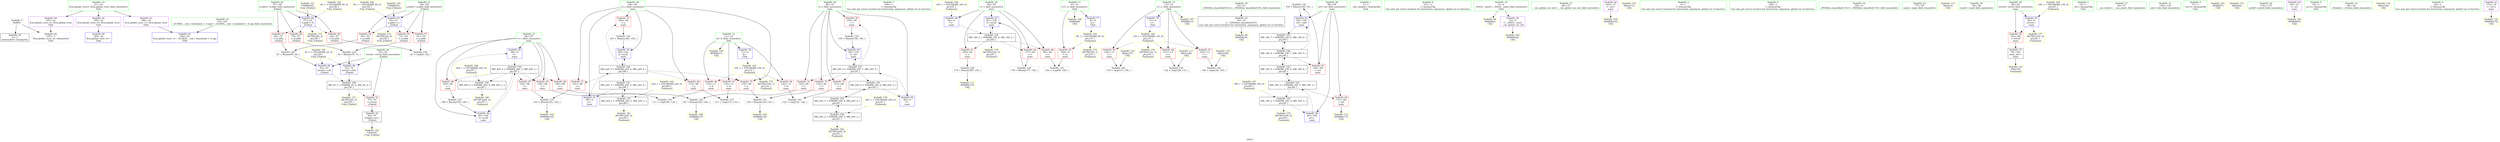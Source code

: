 digraph "SVFG" {
	label="SVFG";

	Node0x55c8aa5bb8c0 [shape=record,color=grey,label="{NodeID: 0\nNullPtr}"];
	Node0x55c8aa5bb8c0 -> Node0x55c8aa5d34a0[style=solid];
	Node0x55c8aa5bb8c0 -> Node0x55c8aa5d6da0[style=solid];
	Node0x55c8aa5e79a0 [shape=record,color=yellow,style=double,label="{NodeID: 173\nRETMU(6V_2)\npts\{58 \}\nFun[_Z3absii]}"];
	Node0x55c8aa5d7450 [shape=record,color=blue,label="{NodeID: 90\n86\<--9\ni\<--\nmain\n}"];
	Node0x55c8aa5d7450 -> Node0x55c8aa5e2bb0[style=dashed];
	Node0x55c8aa5cb150 [shape=record,color=green,label="{NodeID: 7\n106\<--1\n\<--dummyObj\nCan only get source location for instruction, argument, global var or function.}"];
	Node0x55c8aa5e7ff0 [shape=record,color=yellow,style=double,label="{NodeID: 180\nRETMU(20V_2)\npts\{87 \}\nFun[main]}"];
	Node0x55c8aa5d41c0 [shape=record,color=blue,label="{NodeID: 97\n82\<--178\nt\<--inc29\nmain\n}"];
	Node0x55c8aa5d41c0 -> Node0x55c8aa5e3fb0[style=dashed];
	Node0x55c8aa5d2470 [shape=record,color=green,label="{NodeID: 14\n21\<--25\nllvm.global_ctors\<--llvm.global_ctors_field_insensitive\nGlob }"];
	Node0x55c8aa5d2470 -> Node0x55c8aa5d3b80[style=solid];
	Node0x55c8aa5d2470 -> Node0x55c8aa5d3c80[style=solid];
	Node0x55c8aa5d2470 -> Node0x55c8aa5d3d80[style=solid];
	Node0x55c8aa5d4770 [shape=record,color=yellow,style=double,label="{NodeID: 104\nAPARM(8)\nCS[]}"];
	Node0x55c8aa5d2920 [shape=record,color=green,label="{NodeID: 21\n55\<--56\na.addr\<--a.addr_field_insensitive\n_Z3absii\n}"];
	Node0x55c8aa5d2920 -> Node0x55c8aa5d5520[style=solid];
	Node0x55c8aa5d2920 -> Node0x55c8aa5d55f0[style=solid];
	Node0x55c8aa5d2920 -> Node0x55c8aa5d56c0[style=solid];
	Node0x55c8aa5d2920 -> Node0x55c8aa5d6ea0[style=solid];
	Node0x55c8aa5d8d90 [shape=record,color=yellow,style=double,label="{NodeID: 111\nAPARM(170)\nCS[]}"];
	Node0x55c8aa5d2f00 [shape=record,color=green,label="{NodeID: 28\n88\<--89\nj\<--j_field_insensitive\nmain\n}"];
	Node0x55c8aa5d2f00 -> Node0x55c8aa5d6220[style=solid];
	Node0x55c8aa5d2f00 -> Node0x55c8aa5d62f0[style=solid];
	Node0x55c8aa5d2f00 -> Node0x55c8aa5d63c0[style=solid];
	Node0x55c8aa5d2f00 -> Node0x55c8aa5d6490[style=solid];
	Node0x55c8aa5d2f00 -> Node0x55c8aa5d7520[style=solid];
	Node0x55c8aa5d2f00 -> Node0x55c8aa5d7860[style=solid];
	Node0x55c8aa5d9200 [shape=record,color=yellow,style=double,label="{NodeID: 118\nARet(137)\nCS[]}"];
	Node0x55c8aa5d9200 -> Node0x55c8aa5dba00[style=solid];
	Node0x55c8aa5d35a0 [shape=record,color=black,label="{NodeID: 35\n34\<--35\n\<--_ZNSt8ios_base4InitD1Ev\nCan only get source location for instruction, argument, global var or function.}"];
	Node0x55c8aa5d35a0 -> Node0x55c8aa5d4360[style=solid];
	Node0x55c8aa5d9bb0 [shape=record,color=grey,label="{NodeID: 125\n178 = Binary(177, 156, )\n}"];
	Node0x55c8aa5d9bb0 -> Node0x55c8aa5d41c0[style=solid];
	Node0x55c8aa5d3b80 [shape=record,color=purple,label="{NodeID: 42\n195\<--21\nllvm.global_ctors_0\<--llvm.global_ctors\nGlob }"];
	Node0x55c8aa5d3b80 -> Node0x55c8aa5d6ba0[style=solid];
	Node0x55c8aa5da630 [shape=record,color=grey,label="{NodeID: 132\n150 = Binary(149, 151, )\n}"];
	Node0x55c8aa5da630 -> Node0x55c8aa5d76c0[style=solid];
	Node0x55c8aa5d51e0 [shape=record,color=red,label="{NodeID: 49\n131\<--13\n\<--v\nmain\n}"];
	Node0x55c8aa5d51e0 -> Node0x55c8aa5db900[style=solid];
	Node0x55c8aa5db900 [shape=record,color=grey,label="{NodeID: 139\n132 = cmp(128, 131, )\n}"];
	Node0x55c8aa5d5790 [shape=record,color=red,label="{NodeID: 56\n62\<--57\n\<--b.addr\n_Z3absii\n}"];
	Node0x55c8aa5d5790 -> Node0x55c8aa5d4f10[style=solid];
	Node0x55c8aa5e17b0 [shape=record,color=black,label="{NodeID: 146\nMR_18V_6 = PHI(MR_18V_7, MR_18V_5, )\npts\{85 \}\n}"];
	Node0x55c8aa5e17b0 -> Node0x55c8aa5d5d40[style=dashed];
	Node0x55c8aa5e17b0 -> Node0x55c8aa5d76c0[style=dashed];
	Node0x55c8aa5e17b0 -> Node0x55c8aa5e08b0[style=dashed];
	Node0x55c8aa5e17b0 -> Node0x55c8aa5e3ab0[style=dashed];
	Node0x55c8aa5d5d40 [shape=record,color=red,label="{NodeID: 63\n149\<--84\n\<--ret\nmain\n}"];
	Node0x55c8aa5d5d40 -> Node0x55c8aa5da630[style=solid];
	Node0x55c8aa5e3ab0 [shape=record,color=black,label="{NodeID: 153\nMR_18V_7 = PHI(MR_18V_8, MR_18V_6, )\npts\{85 \}\n}"];
	Node0x55c8aa5e3ab0 -> Node0x55c8aa5e17b0[style=dashed];
	Node0x55c8aa5d62f0 [shape=record,color=red,label="{NodeID: 70\n135\<--88\n\<--j\nmain\n}"];
	Node0x55c8aa5d62f0 -> Node0x55c8aa5da4b0[style=solid];
	Node0x55c8aa5e63d0 [shape=record,color=yellow,style=double,label="{NodeID: 160\n4V_1 = ENCHI(MR_4V_0)\npts\{56 \}\nFun[_Z3absii]}"];
	Node0x55c8aa5e63d0 -> Node0x55c8aa5d6ea0[style=dashed];
	Node0x55c8aa5d68a0 [shape=record,color=blue,label="{NodeID: 77\n8\<--9\ntc\<--\nGlob }"];
	Node0x55c8aa5d68a0 -> Node0x55c8aa5e6590[style=dashed];
	Node0x55c8aa5e6a20 [shape=record,color=yellow,style=double,label="{NodeID: 167\n18V_1 = ENCHI(MR_18V_0)\npts\{85 \}\nFun[main]}"];
	Node0x55c8aa5e6a20 -> Node0x55c8aa5e44b0[style=dashed];
	Node0x55c8aa5d6f70 [shape=record,color=blue,label="{NodeID: 84\n57\<--52\nb.addr\<--b\n_Z3absii\n}"];
	Node0x55c8aa5d6f70 -> Node0x55c8aa5d5790[style=dashed];
	Node0x55c8aa5d6f70 -> Node0x55c8aa5d5860[style=dashed];
	Node0x55c8aa5d6f70 -> Node0x55c8aa5d5930[style=dashed];
	Node0x55c8aa5d6f70 -> Node0x55c8aa5e79a0[style=dashed];
	Node0x55c8aa5ba8e0 [shape=record,color=green,label="{NodeID: 1\n7\<--1\n__dso_handle\<--dummyObj\nGlob }"];
	Node0x55c8aa5e7a80 [shape=record,color=yellow,style=double,label="{NodeID: 174\nRETMU(8V_1)\npts\{10 \}\nFun[main]}"];
	Node0x55c8aa5d7520 [shape=record,color=blue,label="{NodeID: 91\n88\<--9\nj\<--\nmain\n}"];
	Node0x55c8aa5d7520 -> Node0x55c8aa5e0db0[style=dashed];
	Node0x55c8aa5c9ec0 [shape=record,color=green,label="{NodeID: 8\n151\<--1\n\<--dummyObj\nCan only get source location for instruction, argument, global var or function.}"];
	Node0x55c8aa5e80d0 [shape=record,color=yellow,style=double,label="{NodeID: 181\nRETMU(22V_2)\npts\{89 \}\nFun[main]}"];
	Node0x55c8aa5d4290 [shape=record,color=yellow,style=double,label="{NodeID: 98\nAPARM(4)\nCS[]}"];
	Node0x55c8aa5d2500 [shape=record,color=green,label="{NodeID: 15\n26\<--27\n__cxx_global_var_init\<--__cxx_global_var_init_field_insensitive\n}"];
	Node0x55c8aa5d4840 [shape=record,color=yellow,style=double,label="{NodeID: 105\nAPARM(103)\nCS[]}"];
	Node0x55c8aa5d29f0 [shape=record,color=green,label="{NodeID: 22\n57\<--58\nb.addr\<--b.addr_field_insensitive\n_Z3absii\n}"];
	Node0x55c8aa5d29f0 -> Node0x55c8aa5d5790[style=solid];
	Node0x55c8aa5d29f0 -> Node0x55c8aa5d5860[style=solid];
	Node0x55c8aa5d29f0 -> Node0x55c8aa5d5930[style=solid];
	Node0x55c8aa5d29f0 -> Node0x55c8aa5d6f70[style=solid];
	Node0x55c8aa5d8e60 [shape=record,color=yellow,style=double,label="{NodeID: 112\nAPARM(171)\nCS[]}"];
	Node0x55c8aa5d2fd0 [shape=record,color=green,label="{NodeID: 29\n90\<--91\nl\<--l_field_insensitive\nmain\n}"];
	Node0x55c8aa5d2fd0 -> Node0x55c8aa5d6560[style=solid];
	Node0x55c8aa5d2fd0 -> Node0x55c8aa5d6630[style=solid];
	Node0x55c8aa5d2fd0 -> Node0x55c8aa5d6700[style=solid];
	Node0x55c8aa5d2fd0 -> Node0x55c8aa5d67d0[style=solid];
	Node0x55c8aa5d2fd0 -> Node0x55c8aa5d75f0[style=solid];
	Node0x55c8aa5d2fd0 -> Node0x55c8aa5d7790[style=solid];
	Node0x55c8aa5d9290 [shape=record,color=yellow,style=double,label="{NodeID: 119\nARet(173)\nCS[]}"];
	Node0x55c8aa5d36a0 [shape=record,color=black,label="{NodeID: 36\n50\<--75\n_Z3absii_ret\<--\n_Z3absii\n}"];
	Node0x55c8aa5d36a0 -> Node0x55c8aa5d94a0[style=solid];
	Node0x55c8aa5d9d30 [shape=record,color=grey,label="{NodeID: 126\n67 = Binary(65, 66, )\n}"];
	Node0x55c8aa5d9d30 -> Node0x55c8aa5d7040[style=solid];
	Node0x55c8aa5d3c80 [shape=record,color=purple,label="{NodeID: 43\n196\<--21\nllvm.global_ctors_1\<--llvm.global_ctors\nGlob }"];
	Node0x55c8aa5d3c80 -> Node0x55c8aa5d6ca0[style=solid];
	Node0x55c8aa5da7b0 [shape=record,color=grey,label="{NodeID: 133\n143 = Binary(141, 142, )\n}"];
	Node0x55c8aa5da7b0 -> Node0x55c8aa5d45d0[style=solid];
	Node0x55c8aa5d52b0 [shape=record,color=red,label="{NodeID: 50\n138\<--13\n\<--v\nmain\n}"];
	Node0x55c8aa5d52b0 -> Node0x55c8aa5dba00[style=solid];
	Node0x55c8aa5dba00 [shape=record,color=grey,label="{NodeID: 140\n139 = cmp(137, 138, )\n}"];
	Node0x55c8aa5d5860 [shape=record,color=red,label="{NodeID: 57\n66\<--57\n\<--b.addr\n_Z3absii\n}"];
	Node0x55c8aa5d5860 -> Node0x55c8aa5d9d30[style=solid];
	Node0x55c8aa5e1cb0 [shape=record,color=black,label="{NodeID: 147\nMR_24V_6 = PHI(MR_24V_7, MR_24V_5, )\npts\{91 \}\n}"];
	Node0x55c8aa5e1cb0 -> Node0x55c8aa5d6560[style=dashed];
	Node0x55c8aa5e1cb0 -> Node0x55c8aa5d6630[style=dashed];
	Node0x55c8aa5e1cb0 -> Node0x55c8aa5d6700[style=dashed];
	Node0x55c8aa5e1cb0 -> Node0x55c8aa5d67d0[style=dashed];
	Node0x55c8aa5e1cb0 -> Node0x55c8aa5d7790[style=dashed];
	Node0x55c8aa5e1cb0 -> Node0x55c8aa5e12b0[style=dashed];
	Node0x55c8aa5d5e10 [shape=record,color=red,label="{NodeID: 64\n171\<--84\n\<--ret\nmain\n}"];
	Node0x55c8aa5d5e10 -> Node0x55c8aa5d8e60[style=solid];
	Node0x55c8aa5e3fb0 [shape=record,color=black,label="{NodeID: 154\nMR_16V_3 = PHI(MR_16V_4, MR_16V_2, )\npts\{83 \}\n}"];
	Node0x55c8aa5e3fb0 -> Node0x55c8aa5d5ad0[style=dashed];
	Node0x55c8aa5e3fb0 -> Node0x55c8aa5d5ba0[style=dashed];
	Node0x55c8aa5e3fb0 -> Node0x55c8aa5d5c70[style=dashed];
	Node0x55c8aa5e3fb0 -> Node0x55c8aa5d41c0[style=dashed];
	Node0x55c8aa5e3fb0 -> Node0x55c8aa5e7e30[style=dashed];
	Node0x55c8aa5d63c0 [shape=record,color=red,label="{NodeID: 71\n141\<--88\n\<--j\nmain\n}"];
	Node0x55c8aa5d63c0 -> Node0x55c8aa5da7b0[style=solid];
	Node0x55c8aa5e64b0 [shape=record,color=yellow,style=double,label="{NodeID: 161\n6V_1 = ENCHI(MR_6V_0)\npts\{58 \}\nFun[_Z3absii]}"];
	Node0x55c8aa5e64b0 -> Node0x55c8aa5d6f70[style=dashed];
	Node0x55c8aa5d69a0 [shape=record,color=blue,label="{NodeID: 78\n11\<--9\nk\<--\nGlob }"];
	Node0x55c8aa5d69a0 -> Node0x55c8aa5e66a0[style=dashed];
	Node0x55c8aa5e6b00 [shape=record,color=yellow,style=double,label="{NodeID: 168\n20V_1 = ENCHI(MR_20V_0)\npts\{87 \}\nFun[main]}"];
	Node0x55c8aa5e6b00 -> Node0x55c8aa5e49b0[style=dashed];
	Node0x55c8aa5d7040 [shape=record,color=blue,label="{NodeID: 85\n53\<--67\nretval\<--sub\n_Z3absii\n}"];
	Node0x55c8aa5d7040 -> Node0x55c8aa5e21b0[style=dashed];
	Node0x55c8aa5c9a50 [shape=record,color=green,label="{NodeID: 2\n9\<--1\n\<--dummyObj\nCan only get source location for instruction, argument, global var or function.}"];
	Node0x55c8aa5e7b90 [shape=record,color=yellow,style=double,label="{NodeID: 175\nRETMU(10V_1)\npts\{12 \}\nFun[main]}"];
	Node0x55c8aa5d75f0 [shape=record,color=blue,label="{NodeID: 92\n90\<--9\nl\<--\nmain\n}"];
	Node0x55c8aa5d75f0 -> Node0x55c8aa5e1cb0[style=dashed];
	Node0x55c8aa5c9f50 [shape=record,color=green,label="{NodeID: 9\n156\<--1\n\<--dummyObj\nCan only get source location for instruction, argument, global var or function.}"];
	Node0x55c8aa5e81b0 [shape=record,color=yellow,style=double,label="{NodeID: 182\nRETMU(24V_2)\npts\{91 \}\nFun[main]}"];
	Node0x55c8aa5d4360 [shape=record,color=yellow,style=double,label="{NodeID: 99\nAPARM(34)\nCS[]}"];
	Node0x55c8aa5d2590 [shape=record,color=green,label="{NodeID: 16\n30\<--31\n_ZNSt8ios_base4InitC1Ev\<--_ZNSt8ios_base4InitC1Ev_field_insensitive\n}"];
	Node0x55c8aa5d8980 [shape=record,color=yellow,style=double,label="{NodeID: 106\nAPARM(11)\nCS[]}"];
	Node0x55c8aa5d2ac0 [shape=record,color=green,label="{NodeID: 23\n77\<--78\nmain\<--main_field_insensitive\n}"];
	Node0x55c8aa5d8f30 [shape=record,color=yellow,style=double,label="{NodeID: 113\nARet(33)\nCS[]}"];
	Node0x55c8aa5d30a0 [shape=record,color=green,label="{NodeID: 30\n95\<--96\nscanf\<--scanf_field_insensitive\n}"];
	Node0x55c8aa5d9320 [shape=record,color=yellow,style=double,label="{NodeID: 120\nFPARM(51)\nFun[_Z3absii]}"];
	Node0x55c8aa5d9320 -> Node0x55c8aa5d6ea0[style=solid];
	Node0x55c8aa5d3770 [shape=record,color=black,label="{NodeID: 37\n79\<--181\nmain_ret\<--\nmain\n}"];
	Node0x55c8aa5d3770 -> Node0x55c8aa5d9970[style=solid];
	Node0x55c8aa5d9eb0 [shape=record,color=grey,label="{NodeID: 127\n166 = Binary(165, 156, )\n}"];
	Node0x55c8aa5d9eb0 -> Node0x55c8aa5d40f0[style=solid];
	Node0x55c8aa5d3d80 [shape=record,color=purple,label="{NodeID: 44\n197\<--21\nllvm.global_ctors_2\<--llvm.global_ctors\nGlob }"];
	Node0x55c8aa5d3d80 -> Node0x55c8aa5d6da0[style=solid];
	Node0x55c8aa5d4910 [shape=record,color=grey,label="{NodeID: 134\n127 = Binary(125, 126, )\n}"];
	Node0x55c8aa5d4910 -> Node0x55c8aa5d8b20[style=solid];
	Node0x55c8aa5d5380 [shape=record,color=red,label="{NodeID: 51\n145\<--13\n\<--v\nmain\n}"];
	Node0x55c8aa5d5380 -> Node0x55c8aa5dbd00[style=solid];
	Node0x55c8aa5dbb80 [shape=record,color=grey,label="{NodeID: 141\n123 = cmp(121, 122, )\n}"];
	Node0x55c8aa5d5930 [shape=record,color=red,label="{NodeID: 58\n70\<--57\n\<--b.addr\n_Z3absii\n}"];
	Node0x55c8aa5d5930 -> Node0x55c8aa5d9a30[style=solid];
	Node0x55c8aa5e21b0 [shape=record,color=black,label="{NodeID: 148\nMR_2V_3 = PHI(MR_2V_4, MR_2V_2, )\npts\{54 \}\n}"];
	Node0x55c8aa5e21b0 -> Node0x55c8aa5d5450[style=dashed];
	Node0x55c8aa5e21b0 -> Node0x55c8aa5e6da0[style=dashed];
	Node0x55c8aa5d5ee0 [shape=record,color=red,label="{NodeID: 65\n109\<--86\n\<--i\nmain\n}"];
	Node0x55c8aa5d5ee0 -> Node0x55c8aa5d4c10[style=solid];
	Node0x55c8aa5e44b0 [shape=record,color=black,label="{NodeID: 155\nMR_18V_2 = PHI(MR_18V_4, MR_18V_1, )\npts\{85 \}\n}"];
	Node0x55c8aa5e44b0 -> Node0x55c8aa5d7380[style=dashed];
	Node0x55c8aa5e44b0 -> Node0x55c8aa5e7f10[style=dashed];
	Node0x55c8aa5d6490 [shape=record,color=red,label="{NodeID: 72\n160\<--88\n\<--j\nmain\n}"];
	Node0x55c8aa5d6490 -> Node0x55c8aa5da330[style=solid];
	Node0x55c8aa5e6590 [shape=record,color=yellow,style=double,label="{NodeID: 162\n8V_1 = ENCHI(MR_8V_0)\npts\{10 \}\nFun[main]}"];
	Node0x55c8aa5e6590 -> Node0x55c8aa5d3e80[style=dashed];
	Node0x55c8aa5e6590 -> Node0x55c8aa5e7a80[style=dashed];
	Node0x55c8aa5d6aa0 [shape=record,color=blue,label="{NodeID: 79\n13\<--9\nv\<--\nGlob }"];
	Node0x55c8aa5d6aa0 -> Node0x55c8aa5e6780[style=dashed];
	Node0x55c8aa5e6be0 [shape=record,color=yellow,style=double,label="{NodeID: 169\n22V_1 = ENCHI(MR_22V_0)\npts\{89 \}\nFun[main]}"];
	Node0x55c8aa5e6be0 -> Node0x55c8aa5e4eb0[style=dashed];
	Node0x55c8aa5d7110 [shape=record,color=blue,label="{NodeID: 86\n53\<--72\nretval\<--sub1\n_Z3absii\n}"];
	Node0x55c8aa5d7110 -> Node0x55c8aa5e21b0[style=dashed];
	Node0x55c8aa5ca0e0 [shape=record,color=green,label="{NodeID: 3\n15\<--1\n.str\<--dummyObj\nGlob }"];
	Node0x55c8aa5e7c70 [shape=record,color=yellow,style=double,label="{NodeID: 176\nRETMU(12V_1)\npts\{14 \}\nFun[main]}"];
	Node0x55c8aa5d76c0 [shape=record,color=blue,label="{NodeID: 93\n84\<--150\nret\<--add\nmain\n}"];
	Node0x55c8aa5d76c0 -> Node0x55c8aa5e3ab0[style=dashed];
	Node0x55c8aa5c9cd0 [shape=record,color=green,label="{NodeID: 10\n4\<--6\n_ZStL8__ioinit\<--_ZStL8__ioinit_field_insensitive\nGlob }"];
	Node0x55c8aa5c9cd0 -> Node0x55c8aa5d3840[style=solid];
	Node0x55c8aa5c9cd0 -> Node0x55c8aa5d4290[style=solid];
	Node0x55c8aa5d4430 [shape=record,color=yellow,style=double,label="{NodeID: 100\nAPARM(32)\nCS[]}"];
	Node0x55c8aa5d2620 [shape=record,color=green,label="{NodeID: 17\n36\<--37\n__cxa_atexit\<--__cxa_atexit_field_insensitive\n}"];
	Node0x55c8aa5d8a50 [shape=record,color=yellow,style=double,label="{NodeID: 107\nAPARM(13)\nCS[]}"];
	Node0x55c8aa5d2bc0 [shape=record,color=green,label="{NodeID: 24\n80\<--81\nretval\<--retval_field_insensitive\nmain\n}"];
	Node0x55c8aa5d2bc0 -> Node0x55c8aa5d5a00[style=solid];
	Node0x55c8aa5d2bc0 -> Node0x55c8aa5d71e0[style=solid];
	Node0x55c8aa5d8fc0 [shape=record,color=yellow,style=double,label="{NodeID: 114\nARet(144)\nCS[]}"];
	Node0x55c8aa5d8fc0 -> Node0x55c8aa5dbd00[style=solid];
	Node0x55c8aa5d31a0 [shape=record,color=green,label="{NodeID: 31\n129\<--130\nabs\<--abs_field_insensitive\n}"];
	Node0x55c8aa5d93e0 [shape=record,color=yellow,style=double,label="{NodeID: 121\nFPARM(52)\nFun[_Z3absii]}"];
	Node0x55c8aa5d93e0 -> Node0x55c8aa5d6f70[style=solid];
	Node0x55c8aa5d3840 [shape=record,color=purple,label="{NodeID: 38\n32\<--4\n\<--_ZStL8__ioinit\n__cxx_global_var_init\n}"];
	Node0x55c8aa5d3840 -> Node0x55c8aa5d4430[style=solid];
	Node0x55c8aa5da030 [shape=record,color=grey,label="{NodeID: 128\n170 = Binary(169, 156, )\n}"];
	Node0x55c8aa5da030 -> Node0x55c8aa5d8d90[style=solid];
	Node0x55c8aa5d3e80 [shape=record,color=red,label="{NodeID: 45\n100\<--8\n\<--tc\nmain\n}"];
	Node0x55c8aa5d3e80 -> Node0x55c8aa5d4a90[style=solid];
	Node0x55c8aa5d4a90 [shape=record,color=grey,label="{NodeID: 135\n101 = cmp(99, 100, )\n}"];
	Node0x55c8aa5d5450 [shape=record,color=red,label="{NodeID: 52\n75\<--53\n\<--retval\n_Z3absii\n}"];
	Node0x55c8aa5d5450 -> Node0x55c8aa5d36a0[style=solid];
	Node0x55c8aa5dbd00 [shape=record,color=grey,label="{NodeID: 142\n146 = cmp(144, 145, )\n}"];
	Node0x55c8aa5d5a00 [shape=record,color=red,label="{NodeID: 59\n181\<--80\n\<--retval\nmain\n}"];
	Node0x55c8aa5d5a00 -> Node0x55c8aa5d3770[style=solid];
	Node0x55c8aa5e26b0 [shape=record,color=black,label="{NodeID: 149\nMR_18V_4 = PHI(MR_18V_5, MR_18V_3, )\npts\{85 \}\n}"];
	Node0x55c8aa5e26b0 -> Node0x55c8aa5d5e10[style=dashed];
	Node0x55c8aa5e26b0 -> Node0x55c8aa5e08b0[style=dashed];
	Node0x55c8aa5e26b0 -> Node0x55c8aa5e44b0[style=dashed];
	Node0x55c8aa5d5fb0 [shape=record,color=red,label="{NodeID: 66\n126\<--86\n\<--i\nmain\n}"];
	Node0x55c8aa5d5fb0 -> Node0x55c8aa5d4910[style=solid];
	Node0x55c8aa5e49b0 [shape=record,color=black,label="{NodeID: 156\nMR_20V_2 = PHI(MR_20V_4, MR_20V_1, )\npts\{87 \}\n}"];
	Node0x55c8aa5e49b0 -> Node0x55c8aa5d7450[style=dashed];
	Node0x55c8aa5e49b0 -> Node0x55c8aa5e7ff0[style=dashed];
	Node0x55c8aa5d6560 [shape=record,color=red,label="{NodeID: 73\n121\<--90\n\<--l\nmain\n}"];
	Node0x55c8aa5d6560 -> Node0x55c8aa5dbb80[style=solid];
	Node0x55c8aa5e66a0 [shape=record,color=yellow,style=double,label="{NodeID: 163\n10V_1 = ENCHI(MR_10V_0)\npts\{12 \}\nFun[main]}"];
	Node0x55c8aa5e66a0 -> Node0x55c8aa5d3f50[style=dashed];
	Node0x55c8aa5e66a0 -> Node0x55c8aa5d4020[style=dashed];
	Node0x55c8aa5e66a0 -> Node0x55c8aa5d5110[style=dashed];
	Node0x55c8aa5e66a0 -> Node0x55c8aa5e7b90[style=dashed];
	Node0x55c8aa5d6ba0 [shape=record,color=blue,label="{NodeID: 80\n195\<--22\nllvm.global_ctors_0\<--\nGlob }"];
	Node0x55c8aa5e6cc0 [shape=record,color=yellow,style=double,label="{NodeID: 170\n24V_1 = ENCHI(MR_24V_0)\npts\{91 \}\nFun[main]}"];
	Node0x55c8aa5e6cc0 -> Node0x55c8aa5e53b0[style=dashed];
	Node0x55c8aa5d71e0 [shape=record,color=blue,label="{NodeID: 87\n80\<--9\nretval\<--\nmain\n}"];
	Node0x55c8aa5d71e0 -> Node0x55c8aa5d5a00[style=dashed];
	Node0x55c8aa5d71e0 -> Node0x55c8aa5e7d50[style=dashed];
	Node0x55c8aa5bb7d0 [shape=record,color=green,label="{NodeID: 4\n17\<--1\n.str.1\<--dummyObj\nGlob }"];
	Node0x55c8aa5e7d50 [shape=record,color=yellow,style=double,label="{NodeID: 177\nRETMU(14V_2)\npts\{81 \}\nFun[main]}"];
	Node0x55c8aa5d7790 [shape=record,color=blue,label="{NodeID: 94\n90\<--155\nl\<--inc\nmain\n}"];
	Node0x55c8aa5d7790 -> Node0x55c8aa5e1cb0[style=dashed];
	Node0x55c8aa5c9d60 [shape=record,color=green,label="{NodeID: 11\n8\<--10\ntc\<--tc_field_insensitive\nGlob }"];
	Node0x55c8aa5c9d60 -> Node0x55c8aa5d3e80[style=solid];
	Node0x55c8aa5c9d60 -> Node0x55c8aa5d68a0[style=solid];
	Node0x55c8aa5c9d60 -> Node0x55c8aa5d4770[style=solid];
	Node0x55c8aa5d4500 [shape=record,color=yellow,style=double,label="{NodeID: 101\nAPARM(7)\nCS[]}"];
	Node0x55c8aa5d26b0 [shape=record,color=green,label="{NodeID: 18\n35\<--41\n_ZNSt8ios_base4InitD1Ev\<--_ZNSt8ios_base4InitD1Ev_field_insensitive\n}"];
	Node0x55c8aa5d26b0 -> Node0x55c8aa5d35a0[style=solid];
	Node0x55c8aa5d8b20 [shape=record,color=yellow,style=double,label="{NodeID: 108\nAPARM(127)\nCS[]}"];
	Node0x55c8aa5d2c90 [shape=record,color=green,label="{NodeID: 25\n82\<--83\nt\<--t_field_insensitive\nmain\n}"];
	Node0x55c8aa5d2c90 -> Node0x55c8aa5d5ad0[style=solid];
	Node0x55c8aa5d2c90 -> Node0x55c8aa5d5ba0[style=solid];
	Node0x55c8aa5d2c90 -> Node0x55c8aa5d5c70[style=solid];
	Node0x55c8aa5d2c90 -> Node0x55c8aa5d72b0[style=solid];
	Node0x55c8aa5d2c90 -> Node0x55c8aa5d41c0[style=solid];
	Node0x55c8aa5d9050 [shape=record,color=yellow,style=double,label="{NodeID: 115\nARet(94)\nCS[]}"];
	Node0x55c8aa5d32a0 [shape=record,color=green,label="{NodeID: 32\n174\<--175\nprintf\<--printf_field_insensitive\n}"];
	Node0x55c8aa5d94a0 [shape=record,color=yellow,style=double,label="{NodeID: 122\nFRet(50)\nFun[_Z3absii]}"];
	Node0x55c8aa5d3910 [shape=record,color=purple,label="{NodeID: 39\n93\<--15\n\<--.str\nmain\n}"];
	Node0x55c8aa5d3910 -> Node0x55c8aa5d46a0[style=solid];
	Node0x55c8aa5da1b0 [shape=record,color=grey,label="{NodeID: 129\n155 = Binary(154, 156, )\n}"];
	Node0x55c8aa5da1b0 -> Node0x55c8aa5d7790[style=solid];
	Node0x55c8aa5d3f50 [shape=record,color=red,label="{NodeID: 46\n110\<--11\n\<--k\nmain\n}"];
	Node0x55c8aa5d3f50 -> Node0x55c8aa5d4c10[style=solid];
	Node0x55c8aa5d4c10 [shape=record,color=grey,label="{NodeID: 136\n111 = cmp(109, 110, )\n}"];
	Node0x55c8aa5d5520 [shape=record,color=red,label="{NodeID: 53\n61\<--55\n\<--a.addr\n_Z3absii\n}"];
	Node0x55c8aa5d5520 -> Node0x55c8aa5d4f10[style=solid];
	Node0x55c8aa5e08b0 [shape=record,color=black,label="{NodeID: 143\nMR_18V_5 = PHI(MR_18V_6, MR_18V_4, )\npts\{85 \}\n}"];
	Node0x55c8aa5e08b0 -> Node0x55c8aa5e17b0[style=dashed];
	Node0x55c8aa5e08b0 -> Node0x55c8aa5e26b0[style=dashed];
	Node0x55c8aa5d5ad0 [shape=record,color=red,label="{NodeID: 60\n99\<--82\n\<--t\nmain\n}"];
	Node0x55c8aa5d5ad0 -> Node0x55c8aa5d4a90[style=solid];
	Node0x55c8aa5e2bb0 [shape=record,color=black,label="{NodeID: 150\nMR_20V_4 = PHI(MR_20V_5, MR_20V_3, )\npts\{87 \}\n}"];
	Node0x55c8aa5e2bb0 -> Node0x55c8aa5d5ee0[style=dashed];
	Node0x55c8aa5e2bb0 -> Node0x55c8aa5d5fb0[style=dashed];
	Node0x55c8aa5e2bb0 -> Node0x55c8aa5d6080[style=dashed];
	Node0x55c8aa5e2bb0 -> Node0x55c8aa5d6150[style=dashed];
	Node0x55c8aa5e2bb0 -> Node0x55c8aa5d40f0[style=dashed];
	Node0x55c8aa5e2bb0 -> Node0x55c8aa5e49b0[style=dashed];
	Node0x55c8aa5d6080 [shape=record,color=red,label="{NodeID: 67\n142\<--86\n\<--i\nmain\n}"];
	Node0x55c8aa5d6080 -> Node0x55c8aa5da7b0[style=solid];
	Node0x55c8aa5e4eb0 [shape=record,color=black,label="{NodeID: 157\nMR_22V_2 = PHI(MR_22V_3, MR_22V_1, )\npts\{89 \}\n}"];
	Node0x55c8aa5e4eb0 -> Node0x55c8aa5e30b0[style=dashed];
	Node0x55c8aa5e4eb0 -> Node0x55c8aa5e80d0[style=dashed];
	Node0x55c8aa5d6630 [shape=record,color=red,label="{NodeID: 74\n125\<--90\n\<--l\nmain\n}"];
	Node0x55c8aa5d6630 -> Node0x55c8aa5d4910[style=solid];
	Node0x55c8aa5e6780 [shape=record,color=yellow,style=double,label="{NodeID: 164\n12V_1 = ENCHI(MR_12V_0)\npts\{14 \}\nFun[main]}"];
	Node0x55c8aa5e6780 -> Node0x55c8aa5d51e0[style=dashed];
	Node0x55c8aa5e6780 -> Node0x55c8aa5d52b0[style=dashed];
	Node0x55c8aa5e6780 -> Node0x55c8aa5d5380[style=dashed];
	Node0x55c8aa5e6780 -> Node0x55c8aa5e7c70[style=dashed];
	Node0x55c8aa5d6ca0 [shape=record,color=blue,label="{NodeID: 81\n196\<--23\nllvm.global_ctors_1\<--_GLOBAL__sub_I_lennie2nd_1_0.cpp\nGlob }"];
	Node0x55c8aa5e6da0 [shape=record,color=yellow,style=double,label="{NodeID: 171\nRETMU(2V_3)\npts\{54 \}\nFun[_Z3absii]}"];
	Node0x55c8aa5d72b0 [shape=record,color=blue,label="{NodeID: 88\n82\<--9\nt\<--\nmain\n}"];
	Node0x55c8aa5d72b0 -> Node0x55c8aa5e3fb0[style=dashed];
	Node0x55c8aa5bb9b0 [shape=record,color=green,label="{NodeID: 5\n19\<--1\n.str.2\<--dummyObj\nGlob }"];
	Node0x55c8aa5e7e30 [shape=record,color=yellow,style=double,label="{NodeID: 178\nRETMU(16V_3)\npts\{83 \}\nFun[main]}"];
	Node0x55c8aa5d7860 [shape=record,color=blue,label="{NodeID: 95\n88\<--161\nj\<--inc21\nmain\n}"];
	Node0x55c8aa5d7860 -> Node0x55c8aa5e0db0[style=dashed];
	Node0x55c8aa5cb6e0 [shape=record,color=green,label="{NodeID: 12\n11\<--12\nk\<--k_field_insensitive\nGlob }"];
	Node0x55c8aa5cb6e0 -> Node0x55c8aa5d3f50[style=solid];
	Node0x55c8aa5cb6e0 -> Node0x55c8aa5d4020[style=solid];
	Node0x55c8aa5cb6e0 -> Node0x55c8aa5d5110[style=solid];
	Node0x55c8aa5cb6e0 -> Node0x55c8aa5d69a0[style=solid];
	Node0x55c8aa5cb6e0 -> Node0x55c8aa5d8980[style=solid];
	Node0x55c8aa5d45d0 [shape=record,color=yellow,style=double,label="{NodeID: 102\nAPARM(143)\nCS[]}"];
	Node0x55c8aa5d2780 [shape=record,color=green,label="{NodeID: 19\n48\<--49\n_Z3absii\<--_Z3absii_field_insensitive\n}"];
	Node0x55c8aa5d8bf0 [shape=record,color=yellow,style=double,label="{NodeID: 109\nAPARM(136)\nCS[]}"];
	Node0x55c8aa5d2d60 [shape=record,color=green,label="{NodeID: 26\n84\<--85\nret\<--ret_field_insensitive\nmain\n}"];
	Node0x55c8aa5d2d60 -> Node0x55c8aa5d5d40[style=solid];
	Node0x55c8aa5d2d60 -> Node0x55c8aa5d5e10[style=solid];
	Node0x55c8aa5d2d60 -> Node0x55c8aa5d7380[style=solid];
	Node0x55c8aa5d2d60 -> Node0x55c8aa5d76c0[style=solid];
	Node0x55c8aa5d90e0 [shape=record,color=yellow,style=double,label="{NodeID: 116\nARet(104)\nCS[]}"];
	Node0x55c8aa5d33a0 [shape=record,color=green,label="{NodeID: 33\n23\<--191\n_GLOBAL__sub_I_lennie2nd_1_0.cpp\<--_GLOBAL__sub_I_lennie2nd_1_0.cpp_field_insensitive\n}"];
	Node0x55c8aa5d33a0 -> Node0x55c8aa5d6ca0[style=solid];
	Node0x55c8aa5d9970 [shape=record,color=yellow,style=double,label="{NodeID: 123\nFRet(79)\nFun[main]}"];
	Node0x55c8aa5d39e0 [shape=record,color=purple,label="{NodeID: 40\n103\<--17\n\<--.str.1\nmain\n}"];
	Node0x55c8aa5d39e0 -> Node0x55c8aa5d4840[style=solid];
	Node0x55c8aa5da330 [shape=record,color=grey,label="{NodeID: 130\n161 = Binary(160, 156, )\n}"];
	Node0x55c8aa5da330 -> Node0x55c8aa5d7860[style=solid];
	Node0x55c8aa5d4020 [shape=record,color=red,label="{NodeID: 47\n116\<--11\n\<--k\nmain\n}"];
	Node0x55c8aa5d4020 -> Node0x55c8aa5d4d90[style=solid];
	Node0x55c8aa5d4d90 [shape=record,color=grey,label="{NodeID: 137\n117 = cmp(115, 116, )\n}"];
	Node0x55c8aa5d55f0 [shape=record,color=red,label="{NodeID: 54\n65\<--55\n\<--a.addr\n_Z3absii\n}"];
	Node0x55c8aa5d55f0 -> Node0x55c8aa5d9d30[style=solid];
	Node0x55c8aa5e0db0 [shape=record,color=black,label="{NodeID: 144\nMR_22V_5 = PHI(MR_22V_6, MR_22V_4, )\npts\{89 \}\n}"];
	Node0x55c8aa5e0db0 -> Node0x55c8aa5d6220[style=dashed];
	Node0x55c8aa5e0db0 -> Node0x55c8aa5d62f0[style=dashed];
	Node0x55c8aa5e0db0 -> Node0x55c8aa5d63c0[style=dashed];
	Node0x55c8aa5e0db0 -> Node0x55c8aa5d6490[style=dashed];
	Node0x55c8aa5e0db0 -> Node0x55c8aa5d7860[style=dashed];
	Node0x55c8aa5e0db0 -> Node0x55c8aa5e30b0[style=dashed];
	Node0x55c8aa5d5ba0 [shape=record,color=red,label="{NodeID: 61\n169\<--82\n\<--t\nmain\n}"];
	Node0x55c8aa5d5ba0 -> Node0x55c8aa5da030[style=solid];
	Node0x55c8aa5e30b0 [shape=record,color=black,label="{NodeID: 151\nMR_22V_3 = PHI(MR_22V_5, MR_22V_2, )\npts\{89 \}\n}"];
	Node0x55c8aa5e30b0 -> Node0x55c8aa5d7520[style=dashed];
	Node0x55c8aa5e30b0 -> Node0x55c8aa5e4eb0[style=dashed];
	Node0x55c8aa5d6150 [shape=record,color=red,label="{NodeID: 68\n165\<--86\n\<--i\nmain\n}"];
	Node0x55c8aa5d6150 -> Node0x55c8aa5d9eb0[style=solid];
	Node0x55c8aa5e53b0 [shape=record,color=black,label="{NodeID: 158\nMR_24V_2 = PHI(MR_24V_3, MR_24V_1, )\npts\{91 \}\n}"];
	Node0x55c8aa5e53b0 -> Node0x55c8aa5e35b0[style=dashed];
	Node0x55c8aa5e53b0 -> Node0x55c8aa5e81b0[style=dashed];
	Node0x55c8aa5d6700 [shape=record,color=red,label="{NodeID: 75\n134\<--90\n\<--l\nmain\n}"];
	Node0x55c8aa5d6700 -> Node0x55c8aa5da4b0[style=solid];
	Node0x55c8aa5e6860 [shape=record,color=yellow,style=double,label="{NodeID: 165\n14V_1 = ENCHI(MR_14V_0)\npts\{81 \}\nFun[main]}"];
	Node0x55c8aa5e6860 -> Node0x55c8aa5d71e0[style=dashed];
	Node0x55c8aa5d6da0 [shape=record,color=blue, style = dotted,label="{NodeID: 82\n197\<--3\nllvm.global_ctors_2\<--dummyVal\nGlob }"];
	Node0x55c8aa5e78c0 [shape=record,color=yellow,style=double,label="{NodeID: 172\nRETMU(4V_2)\npts\{56 \}\nFun[_Z3absii]}"];
	Node0x55c8aa5d7380 [shape=record,color=blue,label="{NodeID: 89\n84\<--106\nret\<--\nmain\n}"];
	Node0x55c8aa5d7380 -> Node0x55c8aa5e26b0[style=dashed];
	Node0x55c8aa5cb0c0 [shape=record,color=green,label="{NodeID: 6\n22\<--1\n\<--dummyObj\nCan only get source location for instruction, argument, global var or function.}"];
	Node0x55c8aa5e7f10 [shape=record,color=yellow,style=double,label="{NodeID: 179\nRETMU(18V_2)\npts\{85 \}\nFun[main]}"];
	Node0x55c8aa5d40f0 [shape=record,color=blue,label="{NodeID: 96\n86\<--166\ni\<--inc24\nmain\n}"];
	Node0x55c8aa5d40f0 -> Node0x55c8aa5e2bb0[style=dashed];
	Node0x55c8aa5cb7b0 [shape=record,color=green,label="{NodeID: 13\n13\<--14\nv\<--v_field_insensitive\nGlob }"];
	Node0x55c8aa5cb7b0 -> Node0x55c8aa5d51e0[style=solid];
	Node0x55c8aa5cb7b0 -> Node0x55c8aa5d52b0[style=solid];
	Node0x55c8aa5cb7b0 -> Node0x55c8aa5d5380[style=solid];
	Node0x55c8aa5cb7b0 -> Node0x55c8aa5d6aa0[style=solid];
	Node0x55c8aa5cb7b0 -> Node0x55c8aa5d8a50[style=solid];
	Node0x55c8aa5d46a0 [shape=record,color=yellow,style=double,label="{NodeID: 103\nAPARM(93)\nCS[]}"];
	Node0x55c8aa5d2850 [shape=record,color=green,label="{NodeID: 20\n53\<--54\nretval\<--retval_field_insensitive\n_Z3absii\n}"];
	Node0x55c8aa5d2850 -> Node0x55c8aa5d5450[style=solid];
	Node0x55c8aa5d2850 -> Node0x55c8aa5d7040[style=solid];
	Node0x55c8aa5d2850 -> Node0x55c8aa5d7110[style=solid];
	Node0x55c8aa5d8cc0 [shape=record,color=yellow,style=double,label="{NodeID: 110\nAPARM(172)\nCS[]}"];
	Node0x55c8aa5d2e30 [shape=record,color=green,label="{NodeID: 27\n86\<--87\ni\<--i_field_insensitive\nmain\n}"];
	Node0x55c8aa5d2e30 -> Node0x55c8aa5d5ee0[style=solid];
	Node0x55c8aa5d2e30 -> Node0x55c8aa5d5fb0[style=solid];
	Node0x55c8aa5d2e30 -> Node0x55c8aa5d6080[style=solid];
	Node0x55c8aa5d2e30 -> Node0x55c8aa5d6150[style=solid];
	Node0x55c8aa5d2e30 -> Node0x55c8aa5d7450[style=solid];
	Node0x55c8aa5d2e30 -> Node0x55c8aa5d40f0[style=solid];
	Node0x55c8aa5d9170 [shape=record,color=yellow,style=double,label="{NodeID: 117\nARet(128)\nCS[]}"];
	Node0x55c8aa5d9170 -> Node0x55c8aa5db900[style=solid];
	Node0x55c8aa5d34a0 [shape=record,color=black,label="{NodeID: 34\n2\<--3\ndummyVal\<--dummyVal\n}"];
	Node0x55c8aa5d9a30 [shape=record,color=grey,label="{NodeID: 124\n72 = Binary(70, 71, )\n}"];
	Node0x55c8aa5d9a30 -> Node0x55c8aa5d7110[style=solid];
	Node0x55c8aa5d3ab0 [shape=record,color=purple,label="{NodeID: 41\n172\<--19\n\<--.str.2\nmain\n}"];
	Node0x55c8aa5d3ab0 -> Node0x55c8aa5d8cc0[style=solid];
	Node0x55c8aa5da4b0 [shape=record,color=grey,label="{NodeID: 131\n136 = Binary(134, 135, )\n}"];
	Node0x55c8aa5da4b0 -> Node0x55c8aa5d8bf0[style=solid];
	Node0x55c8aa5d5110 [shape=record,color=red,label="{NodeID: 48\n122\<--11\n\<--k\nmain\n}"];
	Node0x55c8aa5d5110 -> Node0x55c8aa5dbb80[style=solid];
	Node0x55c8aa5d4f10 [shape=record,color=grey,label="{NodeID: 138\n63 = cmp(61, 62, )\n}"];
	Node0x55c8aa5d56c0 [shape=record,color=red,label="{NodeID: 55\n71\<--55\n\<--a.addr\n_Z3absii\n}"];
	Node0x55c8aa5d56c0 -> Node0x55c8aa5d9a30[style=solid];
	Node0x55c8aa5e12b0 [shape=record,color=black,label="{NodeID: 145\nMR_24V_4 = PHI(MR_24V_6, MR_24V_3, )\npts\{91 \}\n}"];
	Node0x55c8aa5e12b0 -> Node0x55c8aa5d75f0[style=dashed];
	Node0x55c8aa5e12b0 -> Node0x55c8aa5e35b0[style=dashed];
	Node0x55c8aa5d5c70 [shape=record,color=red,label="{NodeID: 62\n177\<--82\n\<--t\nmain\n}"];
	Node0x55c8aa5d5c70 -> Node0x55c8aa5d9bb0[style=solid];
	Node0x55c8aa5e35b0 [shape=record,color=black,label="{NodeID: 152\nMR_24V_3 = PHI(MR_24V_4, MR_24V_2, )\npts\{91 \}\n}"];
	Node0x55c8aa5e35b0 -> Node0x55c8aa5e12b0[style=dashed];
	Node0x55c8aa5e35b0 -> Node0x55c8aa5e53b0[style=dashed];
	Node0x55c8aa5d6220 [shape=record,color=red,label="{NodeID: 69\n115\<--88\n\<--j\nmain\n}"];
	Node0x55c8aa5d6220 -> Node0x55c8aa5d4d90[style=solid];
	Node0x55c8aa5e58b0 [shape=record,color=yellow,style=double,label="{NodeID: 159\n2V_1 = ENCHI(MR_2V_0)\npts\{54 \}\nFun[_Z3absii]}"];
	Node0x55c8aa5e58b0 -> Node0x55c8aa5d7040[style=dashed];
	Node0x55c8aa5e58b0 -> Node0x55c8aa5d7110[style=dashed];
	Node0x55c8aa5d67d0 [shape=record,color=red,label="{NodeID: 76\n154\<--90\n\<--l\nmain\n}"];
	Node0x55c8aa5d67d0 -> Node0x55c8aa5da1b0[style=solid];
	Node0x55c8aa5e6940 [shape=record,color=yellow,style=double,label="{NodeID: 166\n16V_1 = ENCHI(MR_16V_0)\npts\{83 \}\nFun[main]}"];
	Node0x55c8aa5e6940 -> Node0x55c8aa5d72b0[style=dashed];
	Node0x55c8aa5d6ea0 [shape=record,color=blue,label="{NodeID: 83\n55\<--51\na.addr\<--a\n_Z3absii\n}"];
	Node0x55c8aa5d6ea0 -> Node0x55c8aa5d5520[style=dashed];
	Node0x55c8aa5d6ea0 -> Node0x55c8aa5d55f0[style=dashed];
	Node0x55c8aa5d6ea0 -> Node0x55c8aa5d56c0[style=dashed];
	Node0x55c8aa5d6ea0 -> Node0x55c8aa5e78c0[style=dashed];
}

